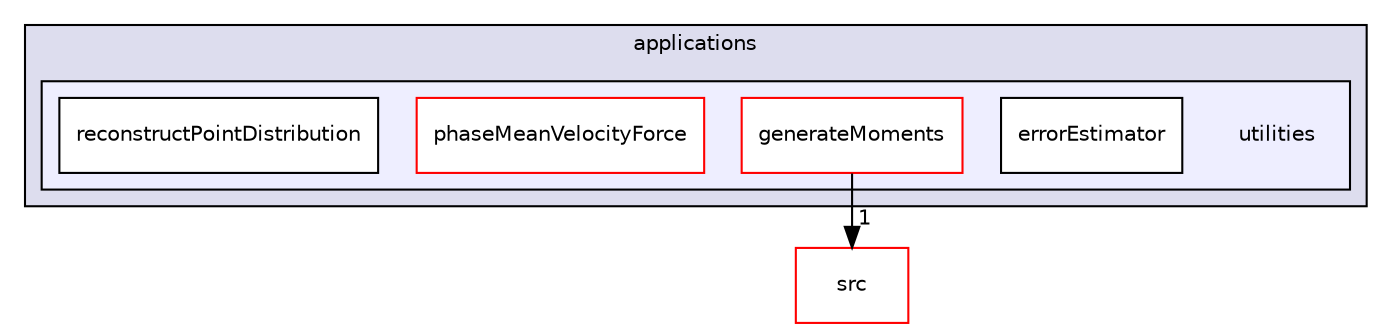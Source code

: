 digraph "utilities" {
  bgcolor=transparent;
  compound=true
  node [ fontsize="10", fontname="Helvetica"];
  edge [ labelfontsize="10", labelfontname="Helvetica"];
  subgraph clusterdir_a6e4fee11f07c3b70486e88fe92cbbdc {
    graph [ bgcolor="#ddddee", pencolor="black", label="applications" fontname="Helvetica", fontsize="10", URL="dir_a6e4fee11f07c3b70486e88fe92cbbdc.html"]
  subgraph clusterdir_a740ba71acc8f57051af57c325cf1aa6 {
    graph [ bgcolor="#eeeeff", pencolor="black", label="" URL="dir_a740ba71acc8f57051af57c325cf1aa6.html"];
    dir_a740ba71acc8f57051af57c325cf1aa6 [shape=plaintext label="utilities"];
    dir_d3ce423374aab041234a876a6f90f32e [shape=box label="errorEstimator" color="black" fillcolor="white" style="filled" URL="dir_d3ce423374aab041234a876a6f90f32e.html"];
    dir_c1a7d52594e9fc42fe1c630af0bab07c [shape=box label="generateMoments" color="red" fillcolor="white" style="filled" URL="dir_c1a7d52594e9fc42fe1c630af0bab07c.html"];
    dir_677c54a54b021c3fbadde56e8b1439c6 [shape=box label="phaseMeanVelocityForce" color="red" fillcolor="white" style="filled" URL="dir_677c54a54b021c3fbadde56e8b1439c6.html"];
    dir_1c2324e8741eef98b96dbcb49c653d9b [shape=box label="reconstructPointDistribution" color="black" fillcolor="white" style="filled" URL="dir_1c2324e8741eef98b96dbcb49c653d9b.html"];
  }
  }
  dir_68267d1309a1af8e8297ef4c3efbcdba [shape=box label="src" color="red" URL="dir_68267d1309a1af8e8297ef4c3efbcdba.html"];
  dir_c1a7d52594e9fc42fe1c630af0bab07c->dir_68267d1309a1af8e8297ef4c3efbcdba [headlabel="1", labeldistance=1.5 headhref="dir_000018_000000.html"];
}
